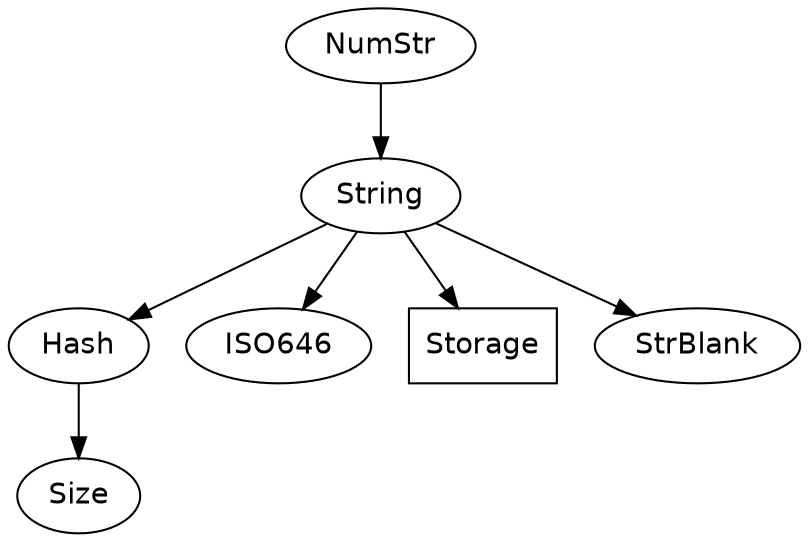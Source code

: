 digraph NumStrDep {
  node [fontname=helvetica];
  
  NumStr -> {
    String
  };
  
  String -> {
    Hash ISO646 Storage StrBlank
  };
  
  Hash -> {
    Size
  };
  
  Size; /* no dependencies */
  
  ISO646; /* no dependencies */
  
  Storage [shape=box]; /* stdlib */
  
  StrBlank; /* no dependencies */  
      
} /* NumStrDep */